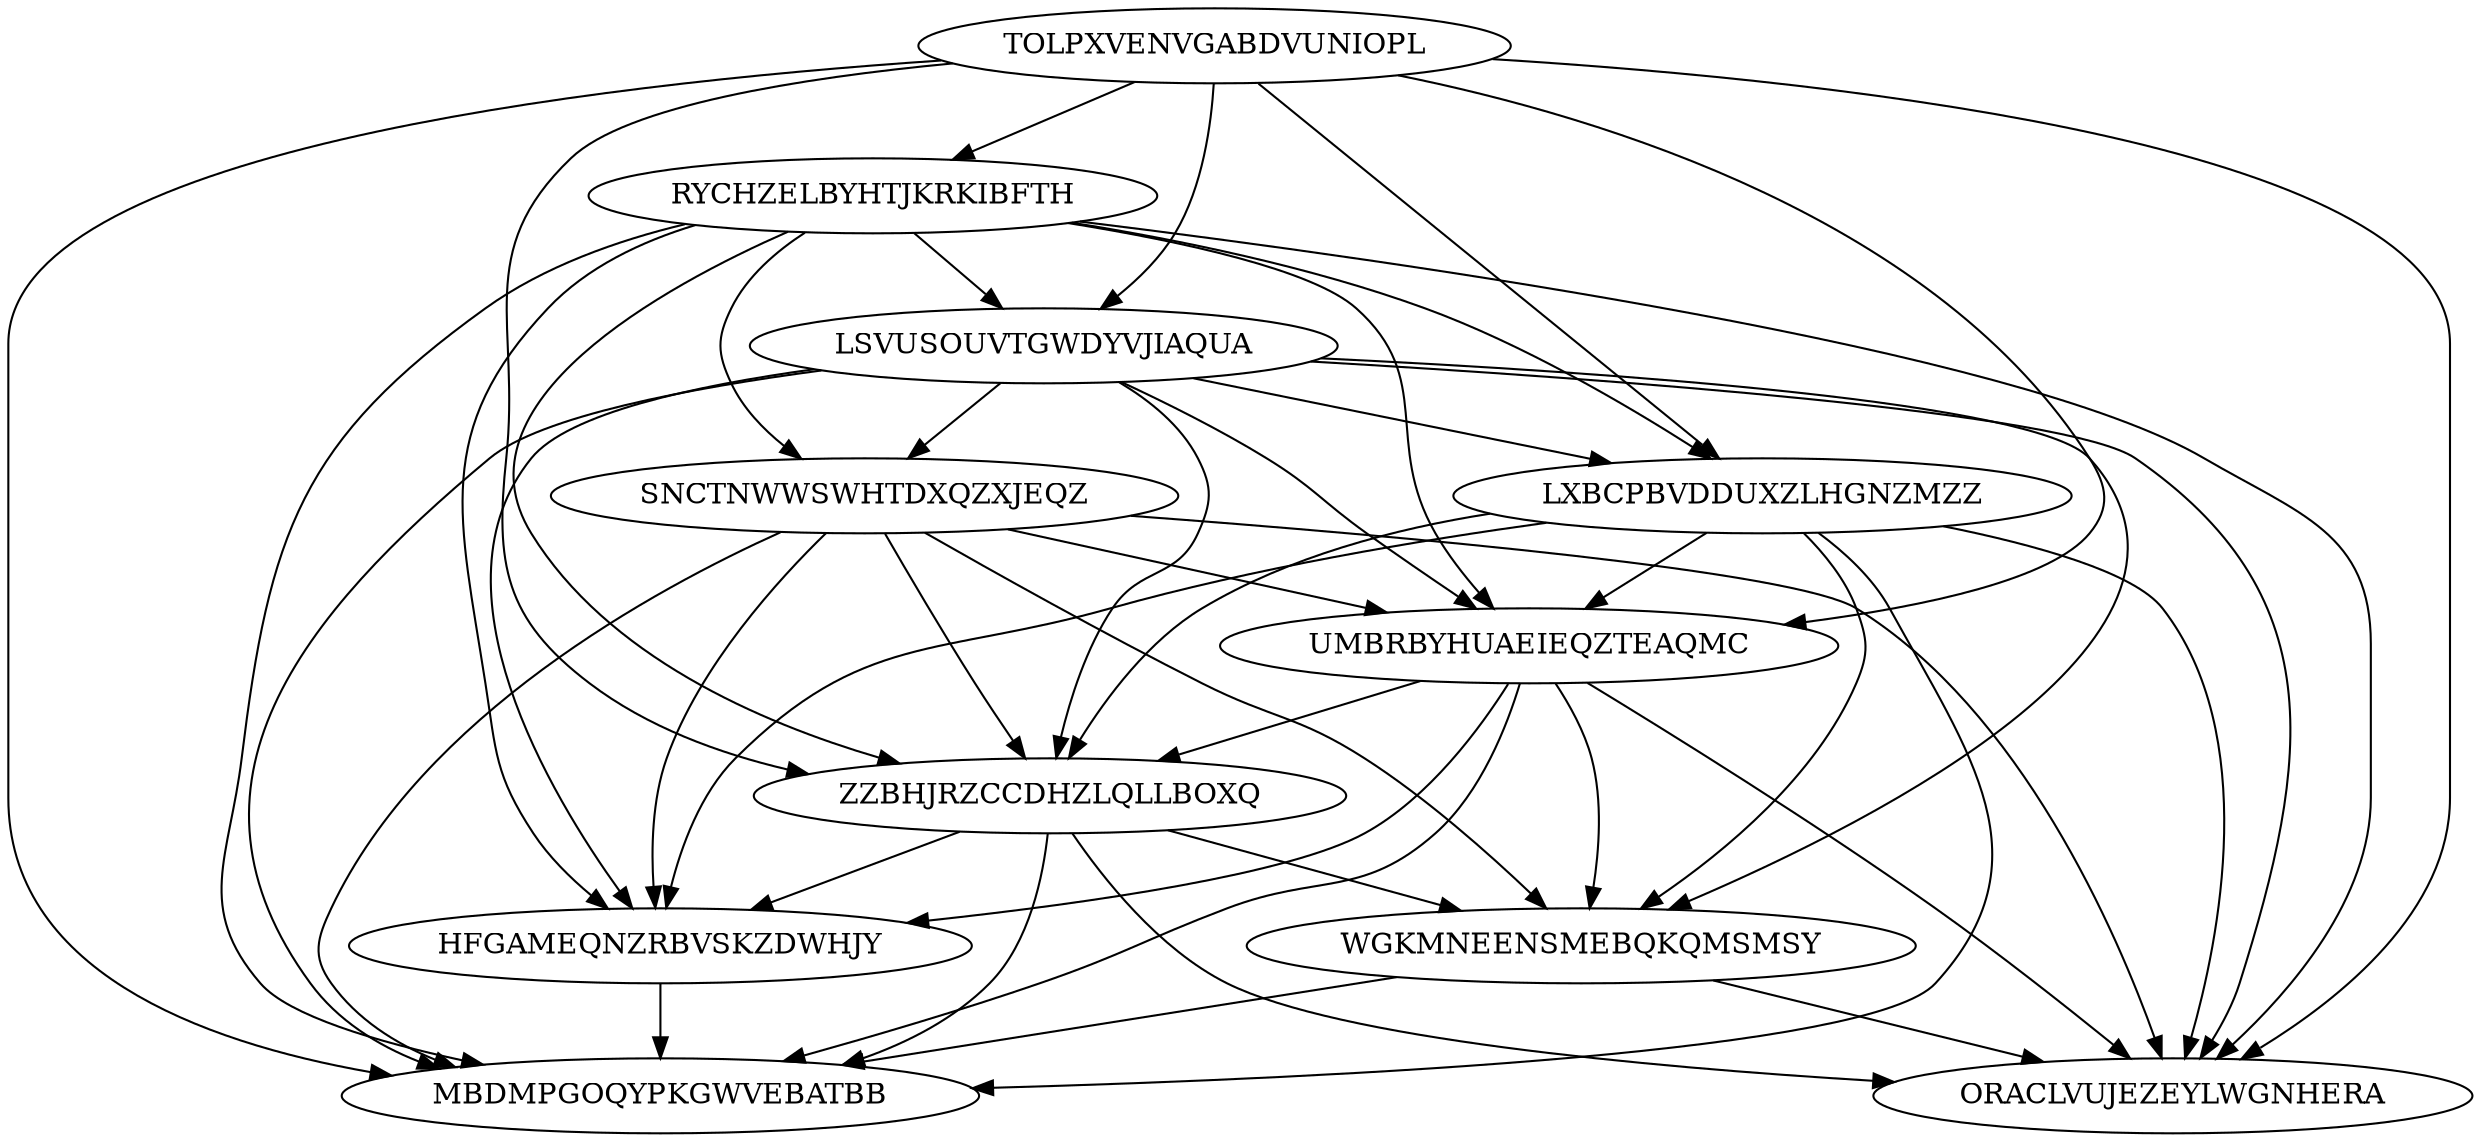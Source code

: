 digraph N11M47 {
	TOLPXVENVGABDVUNIOPL	[Weight=10];
	RYCHZELBYHTJKRKIBFTH	[Weight=12];
	LSVUSOUVTGWDYVJIAQUA	[Weight=16];
	SNCTNWWSWHTDXQZXJEQZ	[Weight=11];
	LXBCPBVDDUXZLHGNZMZZ	[Weight=19];
	UMBRBYHUAEIEQZTEAQMC	[Weight=18];
	ZZBHJRZCCDHZLQLLBOXQ	[Weight=20];
	HFGAMEQNZRBVSKZDWHJY	[Weight=20];
	WGKMNEENSMEBQKQMSMSY	[Weight=14];
	ORACLVUJEZEYLWGNHERA	[Weight=13];
	MBDMPGOQYPKGWVEBATBB	[Weight=20];
	TOLPXVENVGABDVUNIOPL -> ORACLVUJEZEYLWGNHERA [Weight=20];
	HFGAMEQNZRBVSKZDWHJY -> MBDMPGOQYPKGWVEBATBB [Weight=12];
	RYCHZELBYHTJKRKIBFTH -> HFGAMEQNZRBVSKZDWHJY [Weight=16];
	UMBRBYHUAEIEQZTEAQMC -> WGKMNEENSMEBQKQMSMSY [Weight=11];
	UMBRBYHUAEIEQZTEAQMC -> ZZBHJRZCCDHZLQLLBOXQ [Weight=20];
	TOLPXVENVGABDVUNIOPL -> UMBRBYHUAEIEQZTEAQMC [Weight=20];
	LSVUSOUVTGWDYVJIAQUA -> MBDMPGOQYPKGWVEBATBB [Weight=13];
	ZZBHJRZCCDHZLQLLBOXQ -> ORACLVUJEZEYLWGNHERA [Weight=10];
	LSVUSOUVTGWDYVJIAQUA -> WGKMNEENSMEBQKQMSMSY [Weight=10];
	RYCHZELBYHTJKRKIBFTH -> SNCTNWWSWHTDXQZXJEQZ [Weight=19];
	UMBRBYHUAEIEQZTEAQMC -> MBDMPGOQYPKGWVEBATBB [Weight=20];
	LSVUSOUVTGWDYVJIAQUA -> UMBRBYHUAEIEQZTEAQMC [Weight=10];
	LXBCPBVDDUXZLHGNZMZZ -> ORACLVUJEZEYLWGNHERA [Weight=10];
	SNCTNWWSWHTDXQZXJEQZ -> UMBRBYHUAEIEQZTEAQMC [Weight=11];
	LXBCPBVDDUXZLHGNZMZZ -> MBDMPGOQYPKGWVEBATBB [Weight=15];
	LSVUSOUVTGWDYVJIAQUA -> LXBCPBVDDUXZLHGNZMZZ [Weight=17];
	TOLPXVENVGABDVUNIOPL -> LSVUSOUVTGWDYVJIAQUA [Weight=11];
	RYCHZELBYHTJKRKIBFTH -> LXBCPBVDDUXZLHGNZMZZ [Weight=19];
	TOLPXVENVGABDVUNIOPL -> RYCHZELBYHTJKRKIBFTH [Weight=17];
	UMBRBYHUAEIEQZTEAQMC -> HFGAMEQNZRBVSKZDWHJY [Weight=20];
	LXBCPBVDDUXZLHGNZMZZ -> UMBRBYHUAEIEQZTEAQMC [Weight=20];
	ZZBHJRZCCDHZLQLLBOXQ -> HFGAMEQNZRBVSKZDWHJY [Weight=12];
	SNCTNWWSWHTDXQZXJEQZ -> ORACLVUJEZEYLWGNHERA [Weight=10];
	WGKMNEENSMEBQKQMSMSY -> MBDMPGOQYPKGWVEBATBB [Weight=20];
	RYCHZELBYHTJKRKIBFTH -> MBDMPGOQYPKGWVEBATBB [Weight=10];
	LSVUSOUVTGWDYVJIAQUA -> ORACLVUJEZEYLWGNHERA [Weight=16];
	RYCHZELBYHTJKRKIBFTH -> ORACLVUJEZEYLWGNHERA [Weight=10];
	SNCTNWWSWHTDXQZXJEQZ -> WGKMNEENSMEBQKQMSMSY [Weight=11];
	UMBRBYHUAEIEQZTEAQMC -> ORACLVUJEZEYLWGNHERA [Weight=15];
	LXBCPBVDDUXZLHGNZMZZ -> WGKMNEENSMEBQKQMSMSY [Weight=10];
	TOLPXVENVGABDVUNIOPL -> ZZBHJRZCCDHZLQLLBOXQ [Weight=11];
	LXBCPBVDDUXZLHGNZMZZ -> ZZBHJRZCCDHZLQLLBOXQ [Weight=18];
	SNCTNWWSWHTDXQZXJEQZ -> MBDMPGOQYPKGWVEBATBB [Weight=16];
	TOLPXVENVGABDVUNIOPL -> LXBCPBVDDUXZLHGNZMZZ [Weight=10];
	LSVUSOUVTGWDYVJIAQUA -> HFGAMEQNZRBVSKZDWHJY [Weight=14];
	LSVUSOUVTGWDYVJIAQUA -> ZZBHJRZCCDHZLQLLBOXQ [Weight=19];
	TOLPXVENVGABDVUNIOPL -> MBDMPGOQYPKGWVEBATBB [Weight=15];
	RYCHZELBYHTJKRKIBFTH -> ZZBHJRZCCDHZLQLLBOXQ [Weight=14];
	ZZBHJRZCCDHZLQLLBOXQ -> MBDMPGOQYPKGWVEBATBB [Weight=20];
	LSVUSOUVTGWDYVJIAQUA -> SNCTNWWSWHTDXQZXJEQZ [Weight=18];
	LXBCPBVDDUXZLHGNZMZZ -> HFGAMEQNZRBVSKZDWHJY [Weight=10];
	ZZBHJRZCCDHZLQLLBOXQ -> WGKMNEENSMEBQKQMSMSY [Weight=18];
	RYCHZELBYHTJKRKIBFTH -> LSVUSOUVTGWDYVJIAQUA [Weight=16];
	SNCTNWWSWHTDXQZXJEQZ -> HFGAMEQNZRBVSKZDWHJY [Weight=11];
	WGKMNEENSMEBQKQMSMSY -> ORACLVUJEZEYLWGNHERA [Weight=13];
	SNCTNWWSWHTDXQZXJEQZ -> ZZBHJRZCCDHZLQLLBOXQ [Weight=16];
	RYCHZELBYHTJKRKIBFTH -> UMBRBYHUAEIEQZTEAQMC [Weight=17];
}
